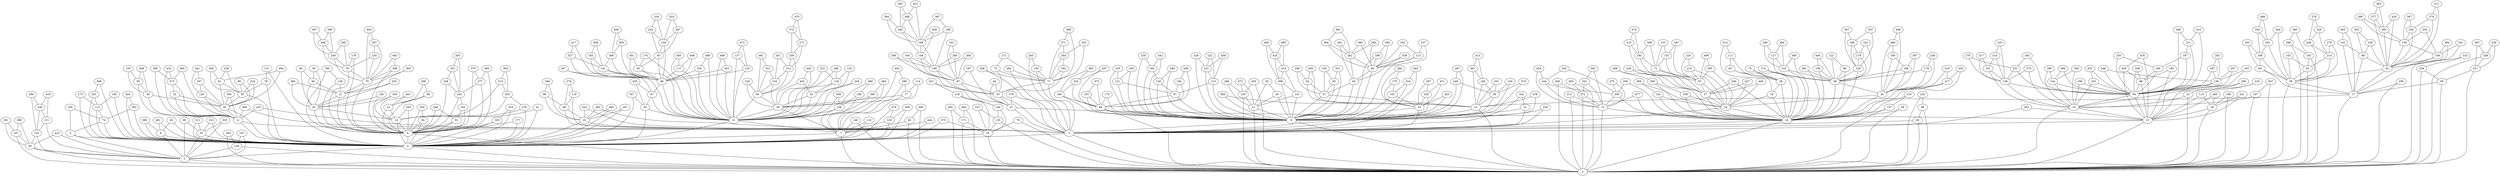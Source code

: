 graph G {
    "361" -- "12";
    "139" -- "84";
    "30" -- "26";
    "84" -- "16";
    "95" -- "1";
    "338" -- "2";
    "164" -- "33";
    "392" -- "20";
    "244" -- "206";
    "324" -- "89";
    "388" -- "12";
    "74" -- "5";
    "5" -- "0";
    "178" -- "25";
    "291" -- "247";
    "307" -- "196";
    "414" -- "398";
    "14" -- "0";
    "487" -- "198";
    "46" -- "21";
    "401" -- "22";
    "190" -- "128";
    "270" -- "0";
    "100" -- "61";
    "466" -- "180";
    "113" -- "69";
    "151" -- "132";
    "324" -- "146";
    "109" -- "61";
    "231" -- "138";
    "15" -- "3";
    "496" -- "4";
    "184" -- "9";
    "306" -- "108";
    "24" -- "3";
    "195" -- "5";
    "364" -- "262";
    "33" -- "3";
    "219" -- "36";
    "202" -- "9";
    "278" -- "231";
    "386" -- "8";
    "315" -- "2";
    "353" -- "199";
    "391" -- "262";
    "16" -- "15";
    "449" -- "9";
    "48" -- "47";
    "134" -- "84";
    "90" -- "1";
    "157" -- "10";
    "205" -- "6";
    "297" -- "70";
    "274" -- "38";
    "66" -- "36";
    "317" -- "161";
    "346" -- "96";
    "361" -- "160";
    "467" -- "9";
    "486" -- "301";
    "58" -- "9";
    "106" -- "16";
    "171" -- "2";
    "286" -- "7";
    "116" -- "68";
    "198" -- "108";
    "225" -- "20";
    "407" -- "296";
    "452" -- "325";
    "436" -- "2";
    "401" -- "14";
    "70" -- "6";
    "124" -- "18";
    "246" -- "84";
    "308" -- "6";
    "69" -- "62";
    "359" -- "339";
    "219" -- "66";
    "94" -- "0";
    "213" -- "13";
    "38" -- "25";
    "251" -- "243";
    "49" -- "10";
    "260" -- "87";
    "331" -- "260";
    "364" -- "69";
    "10" -- "3";
    "112" -- "0";
    "283" -- "2";
    "428" -- "3";
    "228" -- "57";
    "372" -- "259";
    "376" -- "27";
    "172" -- "71";
    "173" -- "112";
    "188" -- "9";
    "356" -- "81";
    "414" -- "101";
    "443" -- "432";
    "443" -- "36";
    "320" -- "138";
    "417" -- "48";
    "454" -- "70";
    "282" -- "231";
    "451" -- "92";
    "315" -- "234";
    "428" -- "71";
    "284" -- "3";
    "386" -- "0";
    "200" -- "123";
    "39" -- "17";
    "52" -- "36";
    "342" -- "51";
    "436" -- "272";
    "96" -- "24";
    "148" -- "2";
    "437" -- "324";
    "157" -- "2";
    "397" -- "25";
    "330" -- "150";
    "408" -- "10";
    "375" -- "34";
    "62" -- "9";
    "284" -- "71";
    "198" -- "168";
    "349" -- "57";
    "400" -- "117";
    "432" -- "52";
    "283" -- "272";
    "152" -- "67";
    "216" -- "23";
    "299" -- "115";
    "119" -- "7";
    "370" -- "277";
    "13" -- "2";
    "170" -- "89";
    "303" -- "6";
    "440" -- "2";
    "250" -- "84";
    "350" -- "69";
    "381" -- "38";
    "40" -- "2";
    "233" -- "118";
    "49" -- "2";
    "88" -- "84";
    "252" -- "3";
    "300" -- "10";
    "402" -- "7";
    "332" -- "31";
    "492" -- "171";
    "106" -- "84";
    "270" -- "14";
    "292" -- "139";
    "177" -- "6";
    "289" -- "150";
    "356" -- "53";
    "360" -- "4";
    "325" -- "16";
    "408" -- "359";
    "61" -- "17";
    "494" -- "61";
    "195" -- "74";
    "382" -- "3";
    "430" -- "10";
    "493" -- "0";
    "329" -- "226";
    "17" -- "2";
    "239" -- "53";
    "424" -- "393";
    "321" -- "104";
    "457" -- "107";
    "58" -- "12";
    "309" -- "293";
    "469" -- "433";
    "497" -- "338";
    "9" -- "3";
    "18" -- "3";
    "240" -- "76";
    "258" -- "37";
    "163" -- "6";
    "201" -- "58";
    "259" -- "212";
    "265" -- "3";
    "124" -- "10";
    "326" -- "221";
    "348" -- "84";
    "68" -- "24";
    "321" -- "66";
    "373" -- "167";
    "257" -- "26";
    "103" -- "3";
    "495" -- "15";
    "336" -- "88";
    "56" -- "17";
    "311" -- "55";
    "387" -- "159";
    "223" -- "0";
    "319" -- "217";
    "461" -- "0";
    "474" -- "415";
    "130" -- "3";
    "214" -- "39";
    "450" -- "54";
    "479" -- "0";
    "476" -- "429";
    "43" -- "39";
    "238" -- "178";
    "231" -- "84";
    "3" -- "2";
    "87" -- "27";
    "83" -- "8";
    "12" -- "2";
    "48" -- "31";
    "25" -- "10";
    "61" -- "39";
    "146" -- "9";
    "130" -- "71";
    "246" -- "139";
    "66" -- "31";
    "490" -- "64";
    "4" -- "3";
    "235" -- "76";
    "81" -- "53";
    "325" -- "84";
    "482" -- "171";
    "314" -- "138";
    "11" -- "9";
    "60" -- "46";
    "161" -- "138";
    "14" -- "6";
    "116" -- "3";
    "81" -- "26";
    "96" -- "68";
    "77" -- "7";
    "304" -- "301";
    "201" -- "12";
    "204" -- "87";
    "384" -- "340";
    "410" -- "211";
    "146" -- "89";
    "439" -- "168";
    "175" -- "35";
    "238" -- "25";
    "367" -- "330";
    "7" -- "2";
    "480" -- "189";
    "74" -- "0";
    "16" -- "2";
    "52" -- "31";
    "83" -- "0";
    "276" -- "116";
    "434" -- "244";
    "234" -- "56";
    "141" -- "48";
    "301" -- "199";
    "272" -- "2";
    "273" -- "32";
    "478" -- "9";
    "182" -- "69";
    "355" -- "94";
    "358" -- "158";
    "85" -- "53";
    "357" -- "0";
    "287" -- "35";
    "438" -- "69";
    "292" -- "267";
    "123" -- "10";
    "476" -- "15";
    "160" -- "12";
    "264" -- "71";
    "473" -- "125";
    "85" -- "26";
    "261" -- "104";
    "376" -- "3";
    "302" -- "270";
    "439" -- "149";
    "224" -- "53";
    "11" -- "2";
    "30" -- "4";
    "47" -- "31";
    "78" -- "0";
    "242" -- "159";
    "429" -- "88";
    "154" -- "9";
    "498" -- "25";
    "412" -- "111";
    "430" -- "217";
    "128" -- "21";
    "463" -- "316";
    "446" -- "38";
    "240" -- "70";
    "112" -- "74";
    "404" -- "123";
    "105" -- "2";
    "191" -- "61";
    "140" -- "135";
    "220" -- "18";
    "50" -- "46";
    "224" -- "26";
    "420" -- "61";
    "53" -- "26";
    "175" -- "103";
    "181" -- "39";
    "415" -- "293";
    "421" -- "218";
    "122" -- "86";
    "67" -- "18";
    "134" -- "16";
    "497" -- "227";
    "285" -- "61";
    "433" -- "31";
    "416" -- "4";
    "207" -- "84";
    "383" -- "340";
    "59" -- "30";
    "113" -- "9";
    "161" -- "16";
    "55" -- "0";
    "477" -- "10";
    "186" -- "88";
    "441" -- "126";
    "42" -- "31";
    "111" -- "63";
    "266" -- "105";
    "196" -- "129";
    "311" -- "0";
    "460" -- "273";
    "154" -- "58";
    "230" -- "184";
    "365" -- "146";
    "150" -- "61";
    "371" -- "71";
    "427" -- "57";
    "482" -- "2";
    "86" -- "10";
    "174" -- "92";
    "454" -- "297";
    "306" -- "87";
    "235" -- "70";
    "444" -- "7";
    "215" -- "18";
    "440" -- "144";
    "296" -- "76";
    "256" -- "17";
    "294" -- "236";
    "72" -- "57";
    "422" -- "95";
    "138" -- "16";
    "367" -- "150";
    "459" -- "0";
    "495" -- "29";
    "47" -- "42";
    "41" -- "0";
    "378" -- "329";
    "472" -- "105";
    "327" -- "141";
    "63" -- "19";
    "417" -- "327";
    "279" -- "39";
    "117" -- "48";
    "420" -- "285";
    "5" -- "1";
    "409" -- "183";
    "344" -- "91";
    "296" -- "240";
    "183" -- "141";
    "51" -- "3";
    "272" -- "13";
    "95" -- "2";
    "62" -- "37";
    "281" -- "24";
    "288" -- "118";
    "229" -- "9";
    "368" -- "124";
    "448" -- "18";
    "72" -- "67";
    "445" -- "425";
    "470" -- "372";
    "499" -- "67";
    "316" -- "3";
    "287" -- "202";
    "158" -- "31";
    "318" -- "37";
    "418" -- "0";
    "369" -- "253";
    "399" -- "240";
    "318" -- "65";
    "299" -- "15";
    "57" -- "18";
    "279" -- "214";
    "44" -- "27";
    "98" -- "17";
    "144" -- "1";
    "445" -- "398";
    "402" -- "286";
    "45" -- "11";
    "373" -- "89";
    "332" -- "48";
    "121" -- "9";
    "99" -- "40";
    "234" -- "2";
    "150" -- "100";
    "166" -- "38";
    "390" -- "134";
    "37" -- "12";
    "147" -- "144";
    "282" -- "84";
    "310" -- "0";
    "288" -- "31";
    "291" -- "95";
    "320" -- "314";
    "344" -- "6";
    "419" -- "236";
    "468" -- "117";
    "490" -- "2";
    "87" -- "33";
    "429" -- "15";
    "117" -- "31";
    "305" -- "243";
    "180" -- "166";
    "99" -- "2";
    "138" -- "84";
    "29" -- "15";
    "302" -- "14";
    "25" -- "18";
    "289" -- "285";
    "295" -- "76";
    "359" -- "10";
    "294" -- "132";
    "307" -- "129";
    "165" -- "84";
    "400" -- "31";
    "4" -- "0";
    "225" -- "21";
    "465" -- "6";
    "239" -- "81";
    "297" -- "235";
    "89" -- "9";
    "206" -- "10";
    "426" -- "338";
    "31" -- "0";
    "111" -- "28";
    "491" -- "62";
    "353" -- "181";
    "262" -- "62";
    "327" -- "48";
    "258" -- "54";
    "207" -- "139";
    "419" -- "151";
    "203" -- "3";
    "215" -- "67";
    "182" -- "113";
    "244" -- "13";
    "293" -- "72";
    "183" -- "48";
    "365" -- "324";
    "41" -- "14";
    "163" -- "91";
    "220" -- "215";
    "352" -- "199";
    "312" -- "34";
    "68" -- "3";
    "189" -- "158";
    "418" -- "303";
    "76" -- "70";
    "8" -- "0";
    "407" -- "240";
    "481" -- "321";
    "26" -- "0";
    "233" -- "31";
    "129" -- "38";
    "210" -- "10";
    "337" -- "196";
    "453" -- "387";
    "425" -- "414";
    "57" -- "10";
    "162" -- "71";
    "341" -- "272";
    "102" -- "39";
    "377" -- "61";
    "477" -- "13";
    "277" -- "243";
    "27" -- "3";
    "385" -- "262";
    "462" -- "70";
    "125" -- "31";
    "190" -- "6";
    "372" -- "271";
    "237" -- "69";
    "126" -- "4";
    "162" -- "33";
    "153" -- "72";
    "348" -- "211";
    "323" -- "264";
    "3" -- "0";
    "192" -- "2";
    "326" -- "9";
    "97" -- "9";
    "98" -- "61";
    "184" -- "120";
    "457" -- "2";
    "91" -- "6";
    "267" -- "84";
    "39" -- "2";
    "483" -- "377";
    "312" -- "135";
    "449" -- "120";
    "137" -- "125";
    "385" -- "69";
    "22" -- "14";
    "199" -- "181";
    "391" -- "364";
    "169" -- "29";
    "40" -- "3";
    "176" -- "6";
    "413" -- "361";
    "358" -- "31";
    "456" -- "405";
    "132" -- "95";
    "19" -- "18";
    "276" -- "68";
    "32" -- "26";
    "172" -- "75";
    "441" -- "257";
    "494" -- "100";
    "475" -- "206";
    "346" -- "24";
    "140" -- "34";
    "169" -- "2";
    "65" -- "9";
    "133" -- "118";
    "7" -- "0";
    "143" -- "3";
    "165" -- "139";
    "180" -- "25";
    "200" -- "127";
    "333" -- "55";
    "210" -- "157";
    "425" -- "398";
    "263" -- "262";
    "470" -- "271";
    "489" -- "134";
    "126" -- "26";
    "222" -- "221";
    "347" -- "47";
    "142" -- "98";
    "377" -- "285";
    "202" -- "35";
    "488" -- "31";
    "38" -- "10";
    "34" -- "2";
    "101" -- "11";
    "43" -- "2";
    "181" -- "17";
    "216" -- "16";
    "158" -- "7";
    "159" -- "48";
    "232" -- "99";
    "396" -- "247";
    "119" -- "0";
    "405" -- "269";
    "432" -- "36";
    "268" -- "22";
    "313" -- "302";
    "447" -- "67";
    "35" -- "3";
    "298" -- "192";
    "375" -- "0";
    "442" -- "9";
    "340" -- "168";
    "426" -- "227";
    "433" -- "48";
    "393" -- "0";
    "451" -- "48";
    "164" -- "108";
    "212" -- "104";
    "103" -- "35";
    "310" -- "55";
    "51" -- "9";
    "135" -- "34";
    "152" -- "72";
    "166" -- "25";
    "77" -- "36";
    "308" -- "70";
    "328" -- "16";
    "73" -- "28";
    "0" -- "2";
    "341" -- "13";
    "69" -- "9";
    "351" -- "65";
    "192" -- "43";
    "123" -- "38";
    "250" -- "186";
    "474" -- "293";
    "155" -- "59";
    "416" -- "273";
    "484" -- "81";
    "354" -- "100";
    "212" -- "66";
    "139" -- "15";
    "206" -- "13";
    "29" -- "2";
    "44" -- "33";
    "442" -- "184";
    "105" -- "11";
    "398" -- "101";
    "208" -- "194";
    "471" -- "35";
    "56" -- "2";
    "92" -- "31";
    "271" -- "212";
    "136" -- "10";
    "209" -- "206";
    "340" -- "149";
    "37" -- "9";
    "314" -- "161";
    "199" -- "39";
    "168" -- "108";
    "22" -- "6";
    "345" -- "13";
    "499" -- "395";
    "389" -- "371";
    "464" -- "290";
    "226" -- "39";
    "411" -- "379";
    "491" -- "262";
    "253" -- "0";
    "254" -- "52";
    "6" -- "2";
    "127" -- "38";
    "19" -- "10";
    "330" -- "61";
    "469" -- "31";
    "15" -- "2";
    "28" -- "10";
    "82" -- "11";
    "214" -- "43";
    "60" -- "20";
    "368" -- "18";
    "91" -- "0";
    "322" -- "179";
    "406" -- "59";
    "167" -- "9";
    "389" -- "71";
    "437" -- "89";
    "267" -- "139";
    "395" -- "18";
    "243" -- "163";
    "405" -- "48";
    "298" -- "2";
    "423" -- "9";
    "55" -- "1";
    "317" -- "138";
    "397" -- "166";
    "255" -- "121";
    "484" -- "26";
    "196" -- "179";
    "84" -- "15";
    "86" -- "38";
    "63" -- "28";
    "343" -- "244";
    "131" -- "78";
    "109" -- "98";
    "211" -- "84";
    "328" -- "134";
    "300" -- "123";
    "473" -- "137";
    "464" -- "31";
    "329" -- "214";
    "10" -- "2";
    "46" -- "20";
    "167" -- "89";
    "247" -- "95";
    "379" -- "330";
    "434" -- "13";
    "478" -- "12";
    "343" -- "206";
    "218" -- "140";
    "191" -- "100";
    "357" -- "42";
    "236" -- "151";
    "435" -- "47";
    "156" -- "6";
    "485" -- "414";
    "496" -- "3";
    "261" -- "212";
    "392" -- "21";
    "369" -- "0";
    "237" -- "113";
    "483" -- "285";
    "108" -- "87";
    "241" -- "15";
    "67" -- "57";
    "222" -- "110";
    "149" -- "108";
    "121" -- "97";
    "45" -- "9";
    "333" -- "1";
    "168" -- "149";
    "21" -- "6";
    "197" -- "84";
    "88" -- "15";
    "438" -- "62";
    "472" -- "11";
    "277" -- "6";
    "431" -- "366";
    "115" -- "15";
    "185" -- "88";
    "18" -- "10";
    "403" -- "142";
    "458" -- "221";
    "50" -- "20";
    "460" -- "4";
    "301" -- "39";
    "23" -- "2";
    "489" -- "84";
    "274" -- "10";
    "462" -- "308";
    "118" -- "52";
    "79" -- "34";
    "236" -- "132";
    "336" -- "84";
    "465" -- "277";
    "471" -- "202";
    "223" -- "7";
    "245" -- "121";
    "486" -- "352";
    "264" -- "162";
    "135" -- "2";
    "144" -- "2";
    "360" -- "273";
    "404" -- "127";
    "485" -- "425";
    "269" -- "48";
    "380" -- "298";
    "450" -- "12";
    "338" -- "227";
    "36" -- "31";
    "305" -- "251";
    "13" -- "10";
    "395" -- "67";
    "422" -- "1";
    "9" -- "2";
    "218" -- "34";
    "247" -- "2";
    "125" -- "48";
    "179" -- "38";
    "227" -- "56";
    "256" -- "2";
    "259" -- "66";
    "275" -- "138";
    "128" -- "6";
    "295" -- "240";
    "403" -- "17";
    "412" -- "28";
    "170" -- "9";
    "448" -- "57";
    "78" -- "53";
    "280" -- "35";
    "334" -- "159";
    "187" -- "27";
    "456" -- "269";
    "447" -- "152";
    "285" -- "150";
    "221" -- "110";
    "255" -- "9";
    "381" -- "10";
    "159" -- "93";
    "35" -- "9";
    "290" -- "36";
    "120" -- "97";
    "342" -- "3";
    "393" -- "74";
    "444" -- "0";
    "20" -- "6";
    "193" -- "20";
    "217" -- "25";
    "93" -- "48";
    "452" -- "84";
    "53" -- "0";
    "120" -- "9";
    "339" -- "18";
    "142" -- "17";
    "260" -- "108";
    "32" -- "4";
    "8" -- "1";
    "54" -- "12";
    "228" -- "67";
    "463" -- "3";
    "370" -- "6";
    "59" -- "4";
    "89" -- "2";
    "188" -- "69";
    "65" -- "37";
    "349" -- "10";
    "107" -- "2";
    "331" -- "87";
    "498" -- "466";
    "12" -- "9";
    "129" -- "10";
    "286" -- "77";
    "253" -- "112";
    "211" -- "197";
    "461" -- "8";
    "147" -- "1";
    "114" -- "36";
    "187" -- "87";
    "322" -- "38";
    "380" -- "192";
    "363" -- "70";
    "431" -- "168";
    "193" -- "14";
    "423" -- "35";
    "378" -- "226";
    "178" -- "38";
    "127" -- "123";
    "185" -- "15";
    "304" -- "39";
    "252" -- "24";
    "229" -- "3";
    "145" -- "112";
    "316" -- "103";
    "363" -- "21";
    "155" -- "30";
    "203" -- "15";
    "398" -- "9";
    "479" -- "223";
    "108" -- "33";
    "275" -- "16";
    "80" -- "22";
    "82" -- "45";
    "245" -- "9";
    "156" -- "20";
    "458" -- "110";
    "97" -- "89";
    "268" -- "80";
    "110" -- "97";
    "174" -- "31";
    "197" -- "186";
    "241" -- "29";
    "33" -- "27";
    "387" -- "93";
    "64" -- "7";
    "186" -- "84";
    "248" -- "6";
    "337" -- "129";
    "209" -- "10";
    "382" -- "24";
    "34" -- "0";
    "151" -- "1";
    "101" -- "9";
    "413" -- "160";
    "323" -- "71";
    "480" -- "158";
    "92" -- "48";
    "21" -- "20";
    "110" -- "9";
    "281" -- "0";
    "17" -- "12";
    "345" -- "341";
    "232" -- "2";
    "415" -- "57";
    "115" -- "29";
    "160" -- "58";
    "265" -- "130";
    "278" -- "138";
    "79" -- "2";
    "319" -- "25";
    "23" -- "16";
    "339" -- "10";
    "133" -- "31";
    "406" -- "30";
    "27" -- "15";
    "71" -- "3";
    "173" -- "0";
    "249" -- "9";
    "143" -- "4";
    "90" -- "55";
    "263" -- "69";
    "435" -- "42";
    "410" -- "84";
    "243" -- "6";
    "271" -- "259";
    "104" -- "36";
    "171" -- "34";
    "100" -- "17";
    "366" -- "340";
    "114" -- "77";
    "335" -- "98";
    "70" -- "21";
    "254" -- "31";
    "227" -- "2";
    "176" -- "76";
    "179" -- "129";
    "303" -- "0";
    "153" -- "152";
    "26" -- "4";
    "1" -- "2";
    "71" -- "33";
    "290" -- "31";
    "273" -- "4";
    "355" -- "6";
    "492" -- "2";
    "388" -- "9";
    "409" -- "141";
    "189" -- "7";
    "309" -- "72";
    "350" -- "188";
    "427" -- "18";
    "137" -- "31";
    "102" -- "43";
    "104" -- "66";
    "362" -- "302";
    "177" -- "0";
    "249" -- "58";
    "313" -- "14";
    "36" -- "7";
    "251" -- "248";
    "293" -- "57";
    "396" -- "95";
    "424" -- "0";
    "383" -- "366";
    "6" -- "0";
    "394" -- "4";
    "132" -- "1";
    "28" -- "19";
    "204" -- "108";
    "488" -- "332";
    "24" -- "0";
    "75" -- "71";
    "455" -- "105";
    "136" -- "38";
    "217" -- "10";
    "42" -- "0";
    "76" -- "6";
    "213" -- "2";
    "194" -- "97";
    "242" -- "93";
    "371" -- "264";
    "248" -- "243";
    "453" -- "159";
    "94" -- "6";
    "148" -- "7";
    "347" -- "48";
    "421" -- "140";
    "205" -- "14";
    "208" -- "89";
    "481" -- "66";
    "257" -- "126";
    "374" -- "9";
    "475" -- "13";
    "73" -- "10";
    "75" -- "33";
    "493" -- "24";
    "145" -- "0";
    "54" -- "37";
    "334" -- "242";
    "221" -- "9";
    "226" -- "214";
    "411" -- "61";
    "230" -- "9";
    "141" -- "31";
    "366" -- "168";
    "31" -- "7";
    "149" -- "87";
    "269" -- "141";
    "335" -- "109";
    "107" -- "16";
    "262" -- "69";
    "0" -- "1";
    "280" -- "175";
    "384" -- "168";
    "468" -- "48";
    "467" -- "249";
    "399" -- "296";
    "354" -- "150";
    "93" -- "92";
    "122" -- "38";
    "266" -- "11";
    "80" -- "6";
    "352" -- "301";
    "390" -- "16";
    "446" -- "136";
    "351" -- "9";
    "455" -- "2";
    "194" -- "89";
    "466" -- "25";
    "394" -- "26";
    "487" -- "168";
    "374" -- "58";
    "20" -- "14";
    "379" -- "61";
    "64" -- "2";
    "131" -- "0";
    "362" -- "313";
    "459" -- "223";
    "118" -- "31";
}
